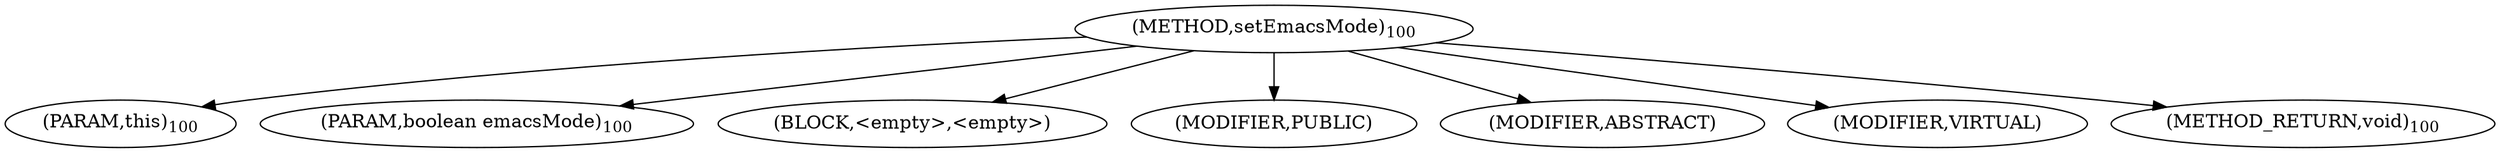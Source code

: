 digraph "setEmacsMode" {  
"25" [label = <(METHOD,setEmacsMode)<SUB>100</SUB>> ]
"26" [label = <(PARAM,this)<SUB>100</SUB>> ]
"27" [label = <(PARAM,boolean emacsMode)<SUB>100</SUB>> ]
"28" [label = <(BLOCK,&lt;empty&gt;,&lt;empty&gt;)> ]
"29" [label = <(MODIFIER,PUBLIC)> ]
"30" [label = <(MODIFIER,ABSTRACT)> ]
"31" [label = <(MODIFIER,VIRTUAL)> ]
"32" [label = <(METHOD_RETURN,void)<SUB>100</SUB>> ]
  "25" -> "26" 
  "25" -> "27" 
  "25" -> "28" 
  "25" -> "29" 
  "25" -> "30" 
  "25" -> "31" 
  "25" -> "32" 
}
